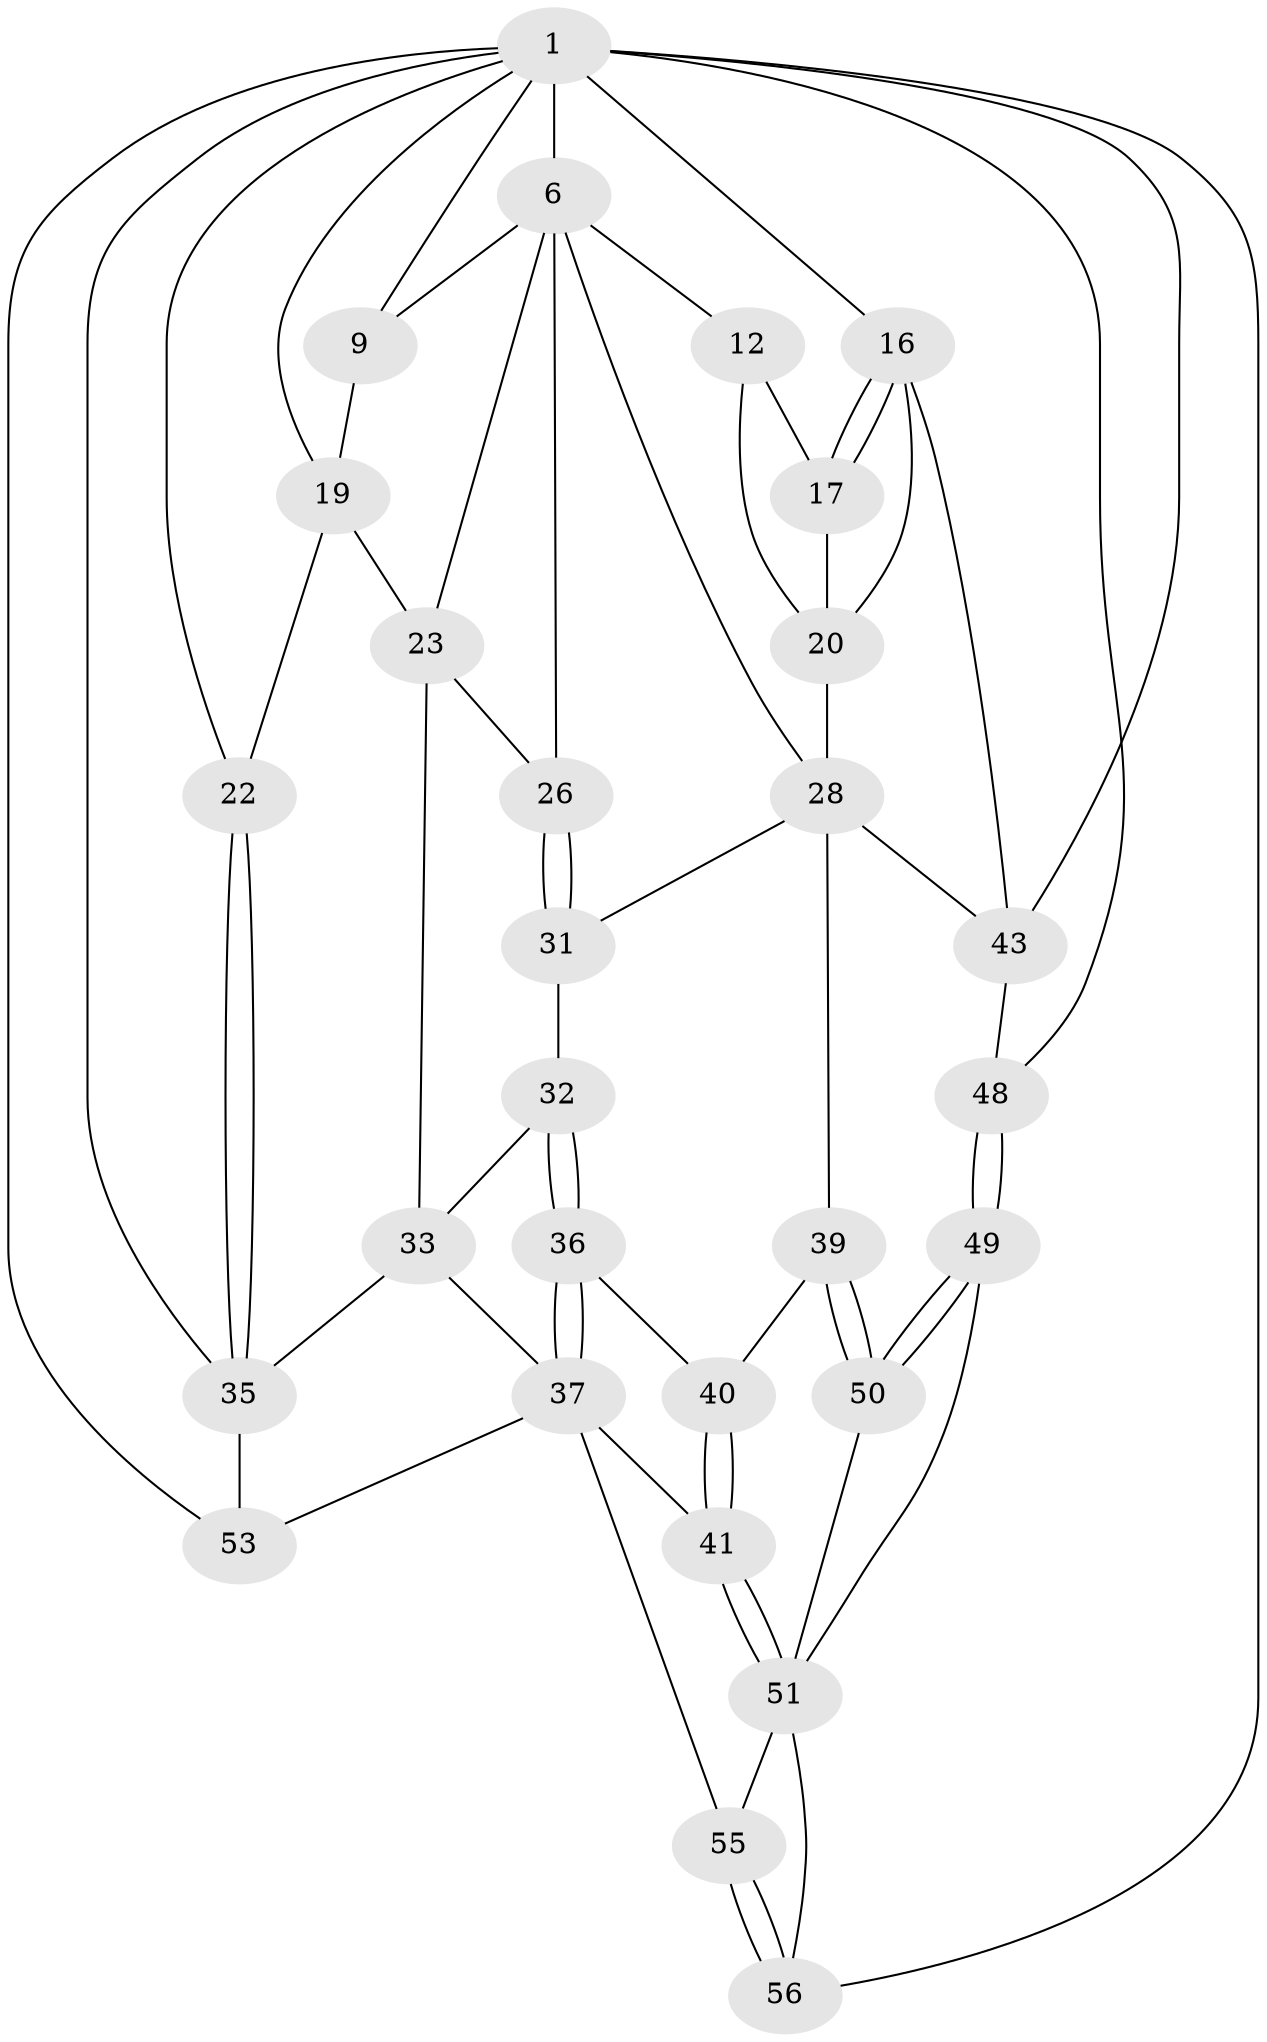 // original degree distribution, {3: 0.034482758620689655, 6: 0.1896551724137931, 5: 0.5517241379310345, 4: 0.22413793103448276}
// Generated by graph-tools (version 1.1) at 2025/17/03/09/25 04:17:22]
// undirected, 29 vertices, 66 edges
graph export_dot {
graph [start="1"]
  node [color=gray90,style=filled];
  1 [pos="+0.20056837554541507+0",super="+2"];
  6 [pos="+0.515492744388585+0",super="+10+7"];
  9 [pos="+0.33947656362326184+0.20216702136082323"];
  12 [pos="+0.840695445350421+0.021469123752267",super="+18+13"];
  16 [pos="+1+0.2086485485753961",super="+30"];
  17 [pos="+1+0.19799196261118132"];
  19 [pos="+0.30421722533107376+0.2002415986661499",super="+21"];
  20 [pos="+0.8600321027766223+0.27741894721487625",super="+27"];
  22 [pos="+0+0.36534122079625253"];
  23 [pos="+0.39045004741175804+0.27773045613070974",super="+24"];
  26 [pos="+0.535107627119979+0.2956155166924836"];
  28 [pos="+0.7569992842837616+0.49967501903583195",super="+38+29"];
  31 [pos="+0.49990082888898796+0.47783402255169755"];
  32 [pos="+0.45749144446127055+0.5228303520333183"];
  33 [pos="+0.34683189101047346+0.38510087368069995",super="+34"];
  35 [pos="+0+0.48672574586694795",super="+46"];
  36 [pos="+0.45761928809857305+0.5275747845800598"];
  37 [pos="+0.17964896365268188+0.6235964167796268",super="+42"];
  39 [pos="+0.584749038442197+0.6526777577877382"];
  40 [pos="+0.4597434938252927+0.5313171050205701"];
  41 [pos="+0.3528704939896955+0.7245766361131998"];
  43 [pos="+1+0.5923968251461427",super="+44"];
  48 [pos="+0.990162633537726+1"];
  49 [pos="+0.7265759510784201+1"];
  50 [pos="+0.5393806404490534+0.7367256164465692"];
  51 [pos="+0.39625325042463316+0.7613934087694229",super="+54"];
  53 [pos="+0.08723013401480388+0.8546923092258498"];
  55 [pos="+0.192009260591745+0.8139667865048031"];
  56 [pos="+0.09834233532712236+1"];
  1 -- 6 [weight=2];
  1 -- 9;
  1 -- 43;
  1 -- 16;
  1 -- 48;
  1 -- 19;
  1 -- 53;
  1 -- 22;
  1 -- 56;
  1 -- 35;
  6 -- 12 [weight=2];
  6 -- 23;
  6 -- 9;
  6 -- 26;
  6 -- 28;
  9 -- 19;
  12 -- 17;
  12 -- 20;
  16 -- 17;
  16 -- 17;
  16 -- 43;
  16 -- 20;
  17 -- 20;
  19 -- 22;
  19 -- 23;
  20 -- 28;
  22 -- 35;
  22 -- 35;
  23 -- 26;
  23 -- 33;
  26 -- 31;
  26 -- 31;
  28 -- 39;
  28 -- 31;
  28 -- 43;
  31 -- 32;
  32 -- 33;
  32 -- 36;
  32 -- 36;
  33 -- 35;
  33 -- 37;
  35 -- 53;
  36 -- 37;
  36 -- 37;
  36 -- 40;
  37 -- 41;
  37 -- 53;
  37 -- 55;
  39 -- 40;
  39 -- 50;
  39 -- 50;
  40 -- 41;
  40 -- 41;
  41 -- 51;
  41 -- 51;
  43 -- 48;
  48 -- 49;
  48 -- 49;
  49 -- 50;
  49 -- 50;
  49 -- 51;
  50 -- 51;
  51 -- 56;
  51 -- 55;
  55 -- 56;
  55 -- 56;
}
